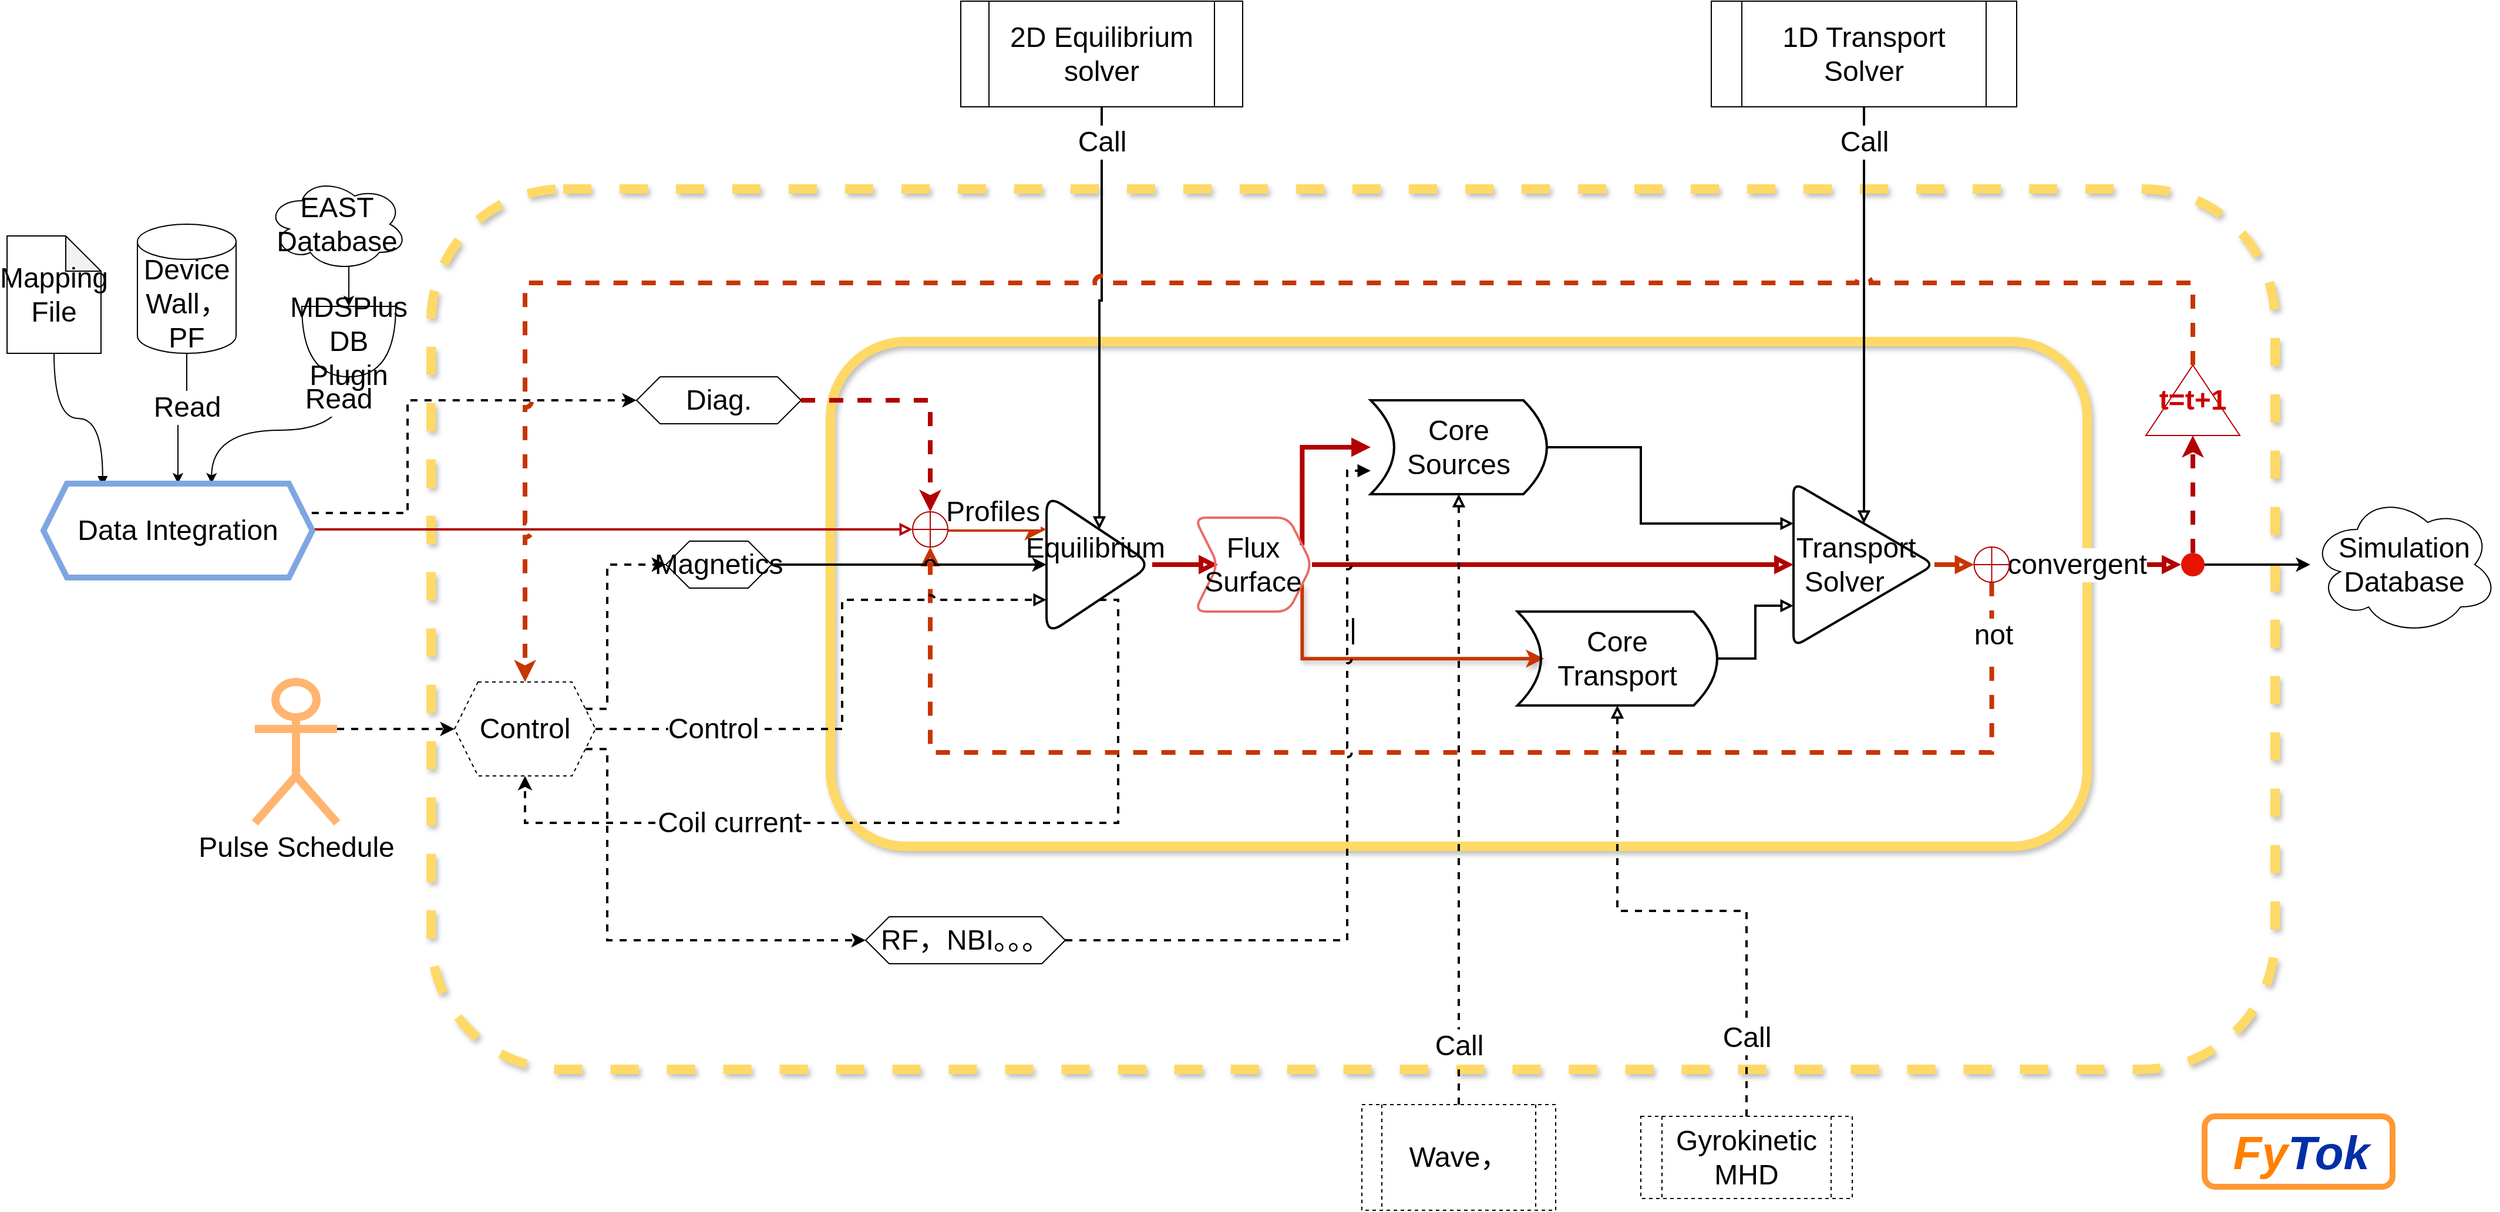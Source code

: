 <mxfile>
    <diagram id="THuYh-ym8cFt9KJ00TGt" name="Page-1">
        <mxGraphModel dx="2039" dy="1956" grid="1" gridSize="10" guides="1" tooltips="1" connect="1" arrows="1" fold="1" page="1" pageScale="1" pageWidth="850" pageHeight="1100" math="0" shadow="0">
            <root>
                <mxCell id="0"/>
                <mxCell id="1" parent="0"/>
                <mxCell id="L_pBXImfrmdXrkmZ3-33-18" value="|" style="rounded=1;whiteSpace=wrap;html=1;shadow=1;sketch=0;strokeWidth=8;fillColor=none;strokeColor=#FFD966;dashed=1;fontSize=24;" parent="1" vertex="1">
                    <mxGeometry x="20" width="1570" height="750" as="geometry"/>
                </mxCell>
                <mxCell id="cIkYoaAPw058XxT0Uyvx-30" value="" style="rounded=1;whiteSpace=wrap;html=1;shadow=1;sketch=0;strokeWidth=8;fillColor=none;strokeColor=#FFD966;fontSize=24;" parent="1" vertex="1">
                    <mxGeometry x="360" y="130" width="1070" height="430" as="geometry"/>
                </mxCell>
                <mxCell id="5greAeXIB-viJ6H0r06e-43" style="edgeStyle=orthogonalEdgeStyle;rounded=0;jumpStyle=arc;orthogonalLoop=1;jettySize=auto;html=1;exitX=1;exitY=0.75;exitDx=0;exitDy=0;shadow=1;startArrow=none;startFill=0;strokeWidth=3;fontSize=24;fillColor=#fa6800;strokeColor=#C73500;entryX=0.867;entryY=0.499;entryDx=0;entryDy=0;entryPerimeter=0;" parent="1" source="cIkYoaAPw058XxT0Uyvx-26" target="cIkYoaAPw058XxT0Uyvx-54" edge="1">
                    <mxGeometry relative="1" as="geometry">
                        <mxPoint x="810" y="330" as="sourcePoint"/>
                        <mxPoint x="890" y="401" as="targetPoint"/>
                        <Array as="points">
                            <mxPoint x="762" y="336"/>
                            <mxPoint x="762" y="400"/>
                        </Array>
                    </mxGeometry>
                </mxCell>
                <mxCell id="cIkYoaAPw058XxT0Uyvx-34" style="edgeStyle=orthogonalEdgeStyle;rounded=0;orthogonalLoop=1;jettySize=auto;html=1;exitX=1;exitY=0.5;exitDx=0;exitDy=0;entryX=0;entryY=0.5;entryDx=0;entryDy=0;endArrow=block;endFill=0;strokeWidth=2;fillColor=#e51400;strokeColor=#B20000;fontSize=24;" parent="1" source="cIkYoaAPw058XxT0Uyvx-13" target="5greAeXIB-viJ6H0r06e-1" edge="1">
                    <mxGeometry relative="1" as="geometry">
                        <mxPoint x="495.0" y="320" as="targetPoint"/>
                        <Array as="points">
                            <mxPoint x="10" y="290"/>
                            <mxPoint x="10" y="290"/>
                        </Array>
                    </mxGeometry>
                </mxCell>
                <mxCell id="cIkYoaAPw058XxT0Uyvx-10" style="edgeStyle=orthogonalEdgeStyle;rounded=0;orthogonalLoop=1;jettySize=auto;html=1;exitX=0.5;exitY=1;exitDx=0;exitDy=0;exitPerimeter=0;entryX=0.5;entryY=0;entryDx=0;entryDy=0;fontSize=24;" parent="1" source="cIkYoaAPw058XxT0Uyvx-1" target="cIkYoaAPw058XxT0Uyvx-13" edge="1">
                    <mxGeometry relative="1" as="geometry">
                        <mxPoint x="-196" y="250" as="targetPoint"/>
                    </mxGeometry>
                </mxCell>
                <mxCell id="cIkYoaAPw058XxT0Uyvx-20" value="Read" style="edgeLabel;html=1;align=center;verticalAlign=middle;resizable=0;points=[];fontSize=24;" parent="cIkYoaAPw058XxT0Uyvx-10" vertex="1" connectable="0">
                    <mxGeometry x="-0.3" relative="1" as="geometry">
                        <mxPoint y="4.71" as="offset"/>
                    </mxGeometry>
                </mxCell>
                <mxCell id="cIkYoaAPw058XxT0Uyvx-1" value="Device&lt;br style=&quot;font-size: 24px;&quot;&gt;Wall，PF" style="shape=cylinder3;whiteSpace=wrap;html=1;boundedLbl=1;backgroundOutline=1;size=15;fontSize=24;" parent="1" vertex="1">
                    <mxGeometry x="-230" y="30" width="84" height="110" as="geometry"/>
                </mxCell>
                <mxCell id="cIkYoaAPw058XxT0Uyvx-11" style="edgeStyle=orthogonalEdgeStyle;rounded=0;orthogonalLoop=1;jettySize=auto;html=1;exitX=0.55;exitY=0.95;exitDx=0;exitDy=0;exitPerimeter=0;entryX=0;entryY=0.5;entryDx=0;entryDy=0;entryPerimeter=0;fontSize=24;" parent="1" source="L_pBXImfrmdXrkmZ3-33-9" target="cIkYoaAPw058XxT0Uyvx-4" edge="1">
                    <mxGeometry relative="1" as="geometry">
                        <mxPoint x="-50" y="60" as="sourcePoint"/>
                    </mxGeometry>
                </mxCell>
                <mxCell id="cIkYoaAPw058XxT0Uyvx-9" style="edgeStyle=orthogonalEdgeStyle;rounded=0;orthogonalLoop=1;jettySize=auto;html=1;exitX=0.5;exitY=1;exitDx=0;exitDy=0;exitPerimeter=0;entryX=0.22;entryY=0.027;entryDx=0;entryDy=0;endArrow=block;endFill=1;startArrow=none;startFill=0;entryPerimeter=0;curved=1;fontSize=24;" parent="1" source="cIkYoaAPw058XxT0Uyvx-3" target="cIkYoaAPw058XxT0Uyvx-13" edge="1">
                    <mxGeometry relative="1" as="geometry">
                        <mxPoint x="-243.5" y="250" as="targetPoint"/>
                    </mxGeometry>
                </mxCell>
                <mxCell id="cIkYoaAPw058XxT0Uyvx-3" value="Mapping File" style="shape=note;whiteSpace=wrap;html=1;backgroundOutline=1;darkOpacity=0.05;fontSize=24;" parent="1" vertex="1">
                    <mxGeometry x="-341" y="40" width="80" height="100" as="geometry"/>
                </mxCell>
                <mxCell id="cIkYoaAPw058XxT0Uyvx-12" style="edgeStyle=orthogonalEdgeStyle;rounded=0;orthogonalLoop=1;jettySize=auto;html=1;exitX=1;exitY=0.5;exitDx=0;exitDy=0;exitPerimeter=0;entryX=0.625;entryY=0;entryDx=0;entryDy=0;curved=1;fontSize=24;" parent="1" source="cIkYoaAPw058XxT0Uyvx-4" target="cIkYoaAPw058XxT0Uyvx-13" edge="1">
                    <mxGeometry relative="1" as="geometry">
                        <mxPoint x="-148.5" y="250" as="targetPoint"/>
                    </mxGeometry>
                </mxCell>
                <mxCell id="cIkYoaAPw058XxT0Uyvx-19" value="Read" style="edgeLabel;html=1;align=center;verticalAlign=middle;resizable=0;points=[];fontSize=24;" parent="cIkYoaAPw058XxT0Uyvx-12" vertex="1" connectable="0">
                    <mxGeometry x="-0.469" relative="1" as="geometry">
                        <mxPoint x="-0.05" y="-27.06" as="offset"/>
                    </mxGeometry>
                </mxCell>
                <mxCell id="cIkYoaAPw058XxT0Uyvx-4" value="MDSPlus DB &lt;br style=&quot;font-size: 24px;&quot;&gt;Plugin" style="shape=or;whiteSpace=wrap;html=1;rotation=0;direction=south;fontSize=24;" parent="1" vertex="1">
                    <mxGeometry x="-90" y="100" width="80" height="60" as="geometry"/>
                </mxCell>
                <mxCell id="L_pBXImfrmdXrkmZ3-33-17" style="edgeStyle=orthogonalEdgeStyle;rounded=0;orthogonalLoop=1;jettySize=auto;html=1;exitX=1;exitY=0.25;exitDx=0;exitDy=0;entryX=0;entryY=0.5;entryDx=0;entryDy=0;strokeWidth=2;dashed=1;fontSize=24;" parent="1" source="cIkYoaAPw058XxT0Uyvx-13" target="L_pBXImfrmdXrkmZ3-33-15" edge="1">
                    <mxGeometry relative="1" as="geometry">
                        <Array as="points">
                            <mxPoint y="276"/>
                            <mxPoint y="180"/>
                        </Array>
                    </mxGeometry>
                </mxCell>
                <mxCell id="cIkYoaAPw058XxT0Uyvx-13" value="&lt;span style=&quot;font-size: 24px;&quot;&gt;Data Integration&lt;br style=&quot;font-size: 24px;&quot;&gt;&lt;/span&gt;" style="shape=hexagon;perimeter=hexagonPerimeter2;whiteSpace=wrap;html=1;fixedSize=1;fillColor=none;strokeColor=#7EA6E0;strokeWidth=5;fontSize=24;" parent="1" vertex="1">
                    <mxGeometry x="-310" y="251" width="229" height="80" as="geometry"/>
                </mxCell>
                <mxCell id="cIkYoaAPw058XxT0Uyvx-35" style="edgeStyle=orthogonalEdgeStyle;rounded=0;orthogonalLoop=1;jettySize=auto;html=1;exitX=1;exitY=0.5;exitDx=0;exitDy=0;entryX=0;entryY=0.5;entryDx=0;entryDy=0;endArrow=block;endFill=0;strokeWidth=4;fillColor=#e51400;strokeColor=#B20000;fontSize=24;" parent="1" source="cIkYoaAPw058XxT0Uyvx-15" target="cIkYoaAPw058XxT0Uyvx-26" edge="1">
                    <mxGeometry relative="1" as="geometry">
                        <Array as="points">
                            <mxPoint x="670" y="320"/>
                            <mxPoint x="670" y="320"/>
                        </Array>
                    </mxGeometry>
                </mxCell>
                <mxCell id="5greAeXIB-viJ6H0r06e-36" style="edgeStyle=orthogonalEdgeStyle;rounded=0;orthogonalLoop=1;jettySize=auto;html=1;exitX=0.5;exitY=1;exitDx=0;exitDy=0;entryX=0.5;entryY=1;entryDx=0;entryDy=0;strokeWidth=2;dashed=1;fontSize=24;" parent="1" source="cIkYoaAPw058XxT0Uyvx-15" target="5greAeXIB-viJ6H0r06e-24" edge="1">
                    <mxGeometry relative="1" as="geometry">
                        <Array as="points">
                            <mxPoint x="605" y="540"/>
                            <mxPoint x="100" y="540"/>
                        </Array>
                    </mxGeometry>
                </mxCell>
                <mxCell id="5greAeXIB-viJ6H0r06e-37" value="Coil current" style="edgeLabel;html=1;align=center;verticalAlign=middle;resizable=0;points=[];fontSize=24;" parent="5greAeXIB-viJ6H0r06e-36" vertex="1" connectable="0">
                    <mxGeometry x="0.001" y="5" relative="1" as="geometry">
                        <mxPoint x="-161.67" y="-5" as="offset"/>
                    </mxGeometry>
                </mxCell>
                <mxCell id="cIkYoaAPw058XxT0Uyvx-15" value="&lt;font style=&quot;font-size: 24px;&quot;&gt;Equilibrium&amp;nbsp; &amp;nbsp;&lt;/font&gt;" style="triangle;whiteSpace=wrap;html=1;rounded=1;sketch=0;shadow=0;fillColor=none;strokeWidth=2;arcSize=32;fontSize=24;" parent="1" vertex="1">
                    <mxGeometry x="544" y="260" width="90" height="120" as="geometry"/>
                </mxCell>
                <mxCell id="cIkYoaAPw058XxT0Uyvx-18" value="Call" style="edgeStyle=orthogonalEdgeStyle;rounded=0;orthogonalLoop=1;jettySize=auto;html=1;exitX=0.5;exitY=1;exitDx=0;exitDy=0;endArrow=block;endFill=0;strokeWidth=2;fontSize=24;" parent="1" source="cIkYoaAPw058XxT0Uyvx-17" target="cIkYoaAPw058XxT0Uyvx-15" edge="1">
                    <mxGeometry x="-0.833" relative="1" as="geometry">
                        <mxPoint as="offset"/>
                    </mxGeometry>
                </mxCell>
                <mxCell id="cIkYoaAPw058XxT0Uyvx-17" value="&lt;font style=&quot;font-size: 24px;&quot;&gt;2D Equilibrium solver&lt;/font&gt;" style="shape=process;whiteSpace=wrap;html=1;backgroundOutline=1;fontSize=24;" parent="1" vertex="1">
                    <mxGeometry x="471" y="-160" width="240" height="90" as="geometry"/>
                </mxCell>
                <mxCell id="cIkYoaAPw058XxT0Uyvx-37" style="edgeStyle=orthogonalEdgeStyle;rounded=0;orthogonalLoop=1;jettySize=auto;html=1;exitX=1;exitY=0.5;exitDx=0;exitDy=0;endArrow=block;endFill=0;strokeWidth=4;entryX=0;entryY=0.5;entryDx=0;entryDy=0;fillColor=#fa6800;strokeColor=#C73500;fontSize=24;" parent="1" source="cIkYoaAPw058XxT0Uyvx-25" target="5greAeXIB-viJ6H0r06e-4" edge="1">
                    <mxGeometry relative="1" as="geometry">
                        <mxPoint x="1324.6" y="320" as="targetPoint"/>
                    </mxGeometry>
                </mxCell>
                <mxCell id="cIkYoaAPw058XxT0Uyvx-25" value="&lt;div style=&quot;text-align: left; font-size: 24px;&quot;&gt;&lt;span style=&quot;background-color: initial; font-size: 24px;&quot;&gt;Transport&amp;nbsp;&amp;nbsp;&lt;/span&gt;&lt;/div&gt;&lt;font style=&quot;font-size: 24px;&quot;&gt;Solver&amp;nbsp; &amp;nbsp; &amp;nbsp;&lt;/font&gt;" style="triangle;whiteSpace=wrap;html=1;rounded=1;sketch=0;shadow=0;strokeWidth=2;fillColor=none;fontSize=24;" parent="1" vertex="1">
                    <mxGeometry x="1180" y="250" width="120" height="140" as="geometry"/>
                </mxCell>
                <mxCell id="cIkYoaAPw058XxT0Uyvx-36" style="edgeStyle=orthogonalEdgeStyle;rounded=0;orthogonalLoop=1;jettySize=auto;html=1;exitX=1;exitY=0.5;exitDx=0;exitDy=0;endArrow=block;endFill=0;strokeWidth=4;entryX=0;entryY=0.5;entryDx=0;entryDy=0;fillColor=#e51400;strokeColor=#B20000;fontSize=24;" parent="1" source="cIkYoaAPw058XxT0Uyvx-26" target="cIkYoaAPw058XxT0Uyvx-25" edge="1">
                    <mxGeometry relative="1" as="geometry">
                        <mxPoint x="1040" y="300" as="targetPoint"/>
                        <mxPoint x="820" y="320" as="sourcePoint"/>
                    </mxGeometry>
                </mxCell>
                <mxCell id="cIkYoaAPw058XxT0Uyvx-51" style="edgeStyle=orthogonalEdgeStyle;rounded=0;orthogonalLoop=1;jettySize=auto;html=1;endArrow=block;endFill=1;strokeWidth=4;fontSize=24;entryX=0;entryY=0.5;entryDx=0;entryDy=0;exitX=1;exitY=0.25;exitDx=0;exitDy=0;fillColor=#e51400;strokeColor=#B20000;" parent="1" source="cIkYoaAPw058XxT0Uyvx-26" target="cIkYoaAPw058XxT0Uyvx-48" edge="1">
                    <mxGeometry relative="1" as="geometry">
                        <mxPoint x="780" y="260" as="sourcePoint"/>
                        <mxPoint x="800" y="370" as="targetPoint"/>
                        <Array as="points">
                            <mxPoint x="762" y="220"/>
                        </Array>
                    </mxGeometry>
                </mxCell>
                <mxCell id="cIkYoaAPw058XxT0Uyvx-26" value="Flux&lt;br style=&quot;font-size: 24px;&quot;&gt;Surface" style="shape=step;perimeter=stepPerimeter;whiteSpace=wrap;html=1;fixedSize=1;rounded=1;shadow=0;sketch=0;fillColor=none;strokeWidth=2;fontSize=24;strokeColor=#EA6B66;" parent="1" vertex="1">
                    <mxGeometry x="670" y="280" width="100" height="80" as="geometry"/>
                </mxCell>
                <mxCell id="cIkYoaAPw058XxT0Uyvx-42" style="edgeStyle=orthogonalEdgeStyle;rounded=0;orthogonalLoop=1;jettySize=auto;html=1;exitX=0.5;exitY=1;exitDx=0;exitDy=0;entryX=0.5;entryY=1;entryDx=0;entryDy=0;endArrow=block;endFill=0;strokeWidth=4;fillColor=#fa6800;strokeColor=#C73500;dashed=1;fontSize=24;" parent="1" source="5greAeXIB-viJ6H0r06e-4" target="5greAeXIB-viJ6H0r06e-1" edge="1">
                    <mxGeometry relative="1" as="geometry">
                        <Array as="points">
                            <mxPoint x="1349" y="480"/>
                            <mxPoint x="445" y="480"/>
                        </Array>
                        <mxPoint x="1348.75" y="301.25" as="sourcePoint"/>
                        <mxPoint x="513.75" y="301.25" as="targetPoint"/>
                    </mxGeometry>
                </mxCell>
                <mxCell id="cIkYoaAPw058XxT0Uyvx-45" value="not" style="edgeLabel;html=1;align=center;verticalAlign=middle;resizable=0;points=[];fontSize=24;" parent="cIkYoaAPw058XxT0Uyvx-42" vertex="1" connectable="0">
                    <mxGeometry x="0.153" y="5" relative="1" as="geometry">
                        <mxPoint x="561" y="-105" as="offset"/>
                    </mxGeometry>
                </mxCell>
                <mxCell id="cIkYoaAPw058XxT0Uyvx-44" style="edgeStyle=orthogonalEdgeStyle;rounded=0;orthogonalLoop=1;jettySize=auto;html=1;exitX=1;exitY=0.5;exitDx=0;exitDy=0;endArrow=block;endFill=0;strokeWidth=4;entryX=0;entryY=0.5;entryDx=0;entryDy=0;fillColor=#e51400;strokeColor=#B20000;fontSize=24;" parent="1" source="5greAeXIB-viJ6H0r06e-4" target="5greAeXIB-viJ6H0r06e-15" edge="1">
                    <mxGeometry relative="1" as="geometry">
                        <mxPoint x="1490" y="320" as="targetPoint"/>
                        <mxPoint x="1367.5" y="320" as="sourcePoint"/>
                    </mxGeometry>
                </mxCell>
                <mxCell id="cIkYoaAPw058XxT0Uyvx-46" value="convergent" style="edgeLabel;html=1;align=center;verticalAlign=middle;resizable=0;points=[];fontSize=24;" parent="cIkYoaAPw058XxT0Uyvx-44" vertex="1" connectable="0">
                    <mxGeometry x="-0.227" y="-1" relative="1" as="geometry">
                        <mxPoint y="-1" as="offset"/>
                    </mxGeometry>
                </mxCell>
                <mxCell id="cIkYoaAPw058XxT0Uyvx-47" value="Wave，" style="shape=process;whiteSpace=wrap;html=1;backgroundOutline=1;dashed=1;fontSize=24;" parent="1" vertex="1">
                    <mxGeometry x="812.5" y="780" width="165" height="90" as="geometry"/>
                </mxCell>
                <mxCell id="cIkYoaAPw058XxT0Uyvx-53" style="edgeStyle=orthogonalEdgeStyle;rounded=0;orthogonalLoop=1;jettySize=auto;html=1;exitX=1;exitY=0.5;exitDx=0;exitDy=0;entryX=0;entryY=0.25;entryDx=0;entryDy=0;endArrow=block;endFill=0;strokeWidth=2;fontSize=24;" parent="1" source="cIkYoaAPw058XxT0Uyvx-48" target="cIkYoaAPw058XxT0Uyvx-25" edge="1">
                    <mxGeometry relative="1" as="geometry">
                        <Array as="points">
                            <mxPoint x="1050" y="220"/>
                            <mxPoint x="1050" y="285"/>
                        </Array>
                    </mxGeometry>
                </mxCell>
                <mxCell id="cIkYoaAPw058XxT0Uyvx-48" value="Core&lt;br style=&quot;font-size: 24px;&quot;&gt;Sources" style="shape=dataStorage;whiteSpace=wrap;html=1;fixedSize=1;rounded=1;shadow=0;sketch=0;strokeColor=#000000;strokeWidth=2;fontSize=24;rotation=0;fillColor=none;flipV=1;flipH=1;" parent="1" vertex="1">
                    <mxGeometry x="820" y="180" width="150" height="80" as="geometry"/>
                </mxCell>
                <mxCell id="cIkYoaAPw058XxT0Uyvx-56" style="edgeStyle=orthogonalEdgeStyle;rounded=0;orthogonalLoop=1;jettySize=auto;html=1;exitX=1;exitY=0.5;exitDx=0;exitDy=0;entryX=0;entryY=0.75;entryDx=0;entryDy=0;endArrow=block;endFill=0;strokeWidth=2;fontSize=24;" parent="1" source="cIkYoaAPw058XxT0Uyvx-54" target="cIkYoaAPw058XxT0Uyvx-25" edge="1">
                    <mxGeometry relative="1" as="geometry"/>
                </mxCell>
                <mxCell id="cIkYoaAPw058XxT0Uyvx-54" value="Core&lt;br style=&quot;font-size: 24px;&quot;&gt;Transport" style="shape=dataStorage;whiteSpace=wrap;html=1;fixedSize=1;rounded=1;shadow=0;sketch=0;strokeColor=#000000;strokeWidth=2;fontSize=24;rotation=0;fillColor=none;flipV=1;flipH=1;" parent="1" vertex="1">
                    <mxGeometry x="945" y="360" width="170" height="80" as="geometry"/>
                </mxCell>
                <mxCell id="cIkYoaAPw058XxT0Uyvx-57" value="Gyrokinetic&lt;br style=&quot;font-size: 24px;&quot;&gt;MHD" style="shape=process;whiteSpace=wrap;html=1;backgroundOutline=1;dashed=1;fontSize=24;" parent="1" vertex="1">
                    <mxGeometry x="1050" y="790" width="180" height="70" as="geometry"/>
                </mxCell>
                <mxCell id="cIkYoaAPw058XxT0Uyvx-63" style="edgeStyle=orthogonalEdgeStyle;rounded=0;orthogonalLoop=1;jettySize=auto;html=1;endArrow=block;endFill=0;strokeWidth=2;fontSize=24;" parent="1" source="cIkYoaAPw058XxT0Uyvx-58" target="cIkYoaAPw058XxT0Uyvx-25" edge="1">
                    <mxGeometry relative="1" as="geometry"/>
                </mxCell>
                <mxCell id="cIkYoaAPw058XxT0Uyvx-64" value="Call" style="edgeLabel;html=1;align=center;verticalAlign=middle;resizable=0;points=[];fontSize=24;" parent="cIkYoaAPw058XxT0Uyvx-63" vertex="1" connectable="0">
                    <mxGeometry x="-0.263" y="-2" relative="1" as="geometry">
                        <mxPoint x="2" y="-101.43" as="offset"/>
                    </mxGeometry>
                </mxCell>
                <mxCell id="cIkYoaAPw058XxT0Uyvx-58" value="&lt;font style=&quot;font-size: 24px;&quot;&gt;1D Transport Solver&lt;/font&gt;" style="shape=process;whiteSpace=wrap;html=1;backgroundOutline=1;fontSize=24;" parent="1" vertex="1">
                    <mxGeometry x="1110" y="-160" width="260" height="90" as="geometry"/>
                </mxCell>
                <mxCell id="cIkYoaAPw058XxT0Uyvx-59" value="Call" style="edgeStyle=orthogonalEdgeStyle;rounded=0;orthogonalLoop=1;jettySize=auto;html=1;exitX=0.5;exitY=0;exitDx=0;exitDy=0;endArrow=block;endFill=0;dashed=1;strokeWidth=2;fontSize=24;entryX=0.5;entryY=1;entryDx=0;entryDy=0;" parent="1" source="cIkYoaAPw058XxT0Uyvx-47" target="cIkYoaAPw058XxT0Uyvx-48" edge="1">
                    <mxGeometry x="-0.808" relative="1" as="geometry">
                        <mxPoint x="880" y="540" as="sourcePoint"/>
                        <mxPoint x="880" y="320" as="targetPoint"/>
                        <mxPoint as="offset"/>
                        <Array as="points">
                            <mxPoint x="895" y="510"/>
                            <mxPoint x="895" y="510"/>
                        </Array>
                    </mxGeometry>
                </mxCell>
                <mxCell id="cIkYoaAPw058XxT0Uyvx-60" value="Call" style="edgeStyle=orthogonalEdgeStyle;rounded=0;orthogonalLoop=1;jettySize=auto;html=1;exitX=0.5;exitY=0;exitDx=0;exitDy=0;endArrow=block;endFill=0;dashed=1;strokeWidth=2;entryX=0.5;entryY=1;entryDx=0;entryDy=0;fontSize=24;" parent="1" source="cIkYoaAPw058XxT0Uyvx-57" target="cIkYoaAPw058XxT0Uyvx-54" edge="1">
                    <mxGeometry x="-0.706" relative="1" as="geometry">
                        <mxPoint x="1054.5" y="570" as="sourcePoint"/>
                        <mxPoint x="1054.5" y="260" as="targetPoint"/>
                        <mxPoint as="offset"/>
                    </mxGeometry>
                </mxCell>
                <mxCell id="cIkYoaAPw058XxT0Uyvx-73" style="edgeStyle=orthogonalEdgeStyle;rounded=0;orthogonalLoop=1;jettySize=auto;html=1;exitX=1;exitY=0.5;exitDx=0;exitDy=0;entryX=0;entryY=0.75;entryDx=0;entryDy=0;startArrow=none;startFill=0;endArrow=block;endFill=0;strokeWidth=2;fontSize=24;fontColor=#7EA6E0;jumpStyle=arc;dashed=1;" parent="1" source="5greAeXIB-viJ6H0r06e-24" target="cIkYoaAPw058XxT0Uyvx-15" edge="1">
                    <mxGeometry relative="1" as="geometry">
                        <mxPoint x="300" y="500" as="sourcePoint"/>
                        <Array as="points">
                            <mxPoint x="370" y="460"/>
                            <mxPoint x="370" y="350"/>
                        </Array>
                        <mxPoint x="315" y="390" as="targetPoint"/>
                    </mxGeometry>
                </mxCell>
                <mxCell id="cIkYoaAPw058XxT0Uyvx-75" value="&lt;font style=&quot;font-size: 24px;&quot; color=&quot;#000000&quot;&gt;Control&lt;/font&gt;" style="edgeLabel;html=1;align=center;verticalAlign=middle;resizable=0;points=[];fontSize=24;fontColor=#7EA6E0;" parent="cIkYoaAPw058XxT0Uyvx-73" vertex="1" connectable="0">
                    <mxGeometry x="-0.369" y="-1" relative="1" as="geometry">
                        <mxPoint x="-56.67" y="-1" as="offset"/>
                    </mxGeometry>
                </mxCell>
                <mxCell id="cIkYoaAPw058XxT0Uyvx-74" value="&lt;span style=&quot;color: rgb(0, 0, 0); font-size: 24px;&quot;&gt;Pulse Schedule&lt;/span&gt;" style="shape=umlActor;verticalLabelPosition=bottom;verticalAlign=top;html=1;outlineConnect=0;rounded=1;shadow=0;sketch=0;strokeWidth=7;fillColor=none;fontSize=24;fontColor=#7EA6E0;strokeColor=#FFB570;" parent="1" vertex="1">
                    <mxGeometry x="-130" y="420" width="70" height="120" as="geometry"/>
                </mxCell>
                <mxCell id="5greAeXIB-viJ6H0r06e-27" style="edgeStyle=orthogonalEdgeStyle;rounded=0;orthogonalLoop=1;jettySize=auto;html=1;exitX=1;exitY=0.5;exitDx=0;exitDy=0;entryX=0;entryY=0.25;entryDx=0;entryDy=0;strokeWidth=4;fillColor=#fa6800;strokeColor=#C73500;fontSize=24;" parent="1" source="5greAeXIB-viJ6H0r06e-1" target="cIkYoaAPw058XxT0Uyvx-15" edge="1">
                    <mxGeometry relative="1" as="geometry"/>
                </mxCell>
                <mxCell id="5greAeXIB-viJ6H0r06e-28" value="&lt;font style=&quot;font-size: 24px;&quot;&gt;Profiles&lt;/font&gt;" style="edgeLabel;html=1;align=center;verticalAlign=middle;resizable=0;points=[];fontSize=24;" parent="5greAeXIB-viJ6H0r06e-27" vertex="1" connectable="0">
                    <mxGeometry x="-0.244" relative="1" as="geometry">
                        <mxPoint x="6" y="-15" as="offset"/>
                    </mxGeometry>
                </mxCell>
                <mxCell id="5greAeXIB-viJ6H0r06e-1" value="" style="shape=orEllipse;perimeter=ellipsePerimeter;whiteSpace=wrap;html=1;backgroundOutline=1;strokeColor=#B20000;fontColor=#ffffff;fillColor=none;fontSize=24;" parent="1" vertex="1">
                    <mxGeometry x="430" y="275" width="30" height="30" as="geometry"/>
                </mxCell>
                <mxCell id="5greAeXIB-viJ6H0r06e-4" value="" style="shape=orEllipse;perimeter=ellipsePerimeter;whiteSpace=wrap;html=1;backgroundOutline=1;strokeColor=#B20000;fontColor=#ffffff;fillColor=none;fontSize=24;" parent="1" vertex="1">
                    <mxGeometry x="1333.75" y="305" width="30" height="30" as="geometry"/>
                </mxCell>
                <mxCell id="5greAeXIB-viJ6H0r06e-19" value="" style="edgeStyle=orthogonalEdgeStyle;rounded=0;orthogonalLoop=1;jettySize=auto;html=1;strokeWidth=2;entryX=0;entryY=0.5;entryDx=0;entryDy=0;entryPerimeter=0;fontSize=24;" parent="1" source="5greAeXIB-viJ6H0r06e-15" target="L_pBXImfrmdXrkmZ3-33-8" edge="1">
                    <mxGeometry relative="1" as="geometry">
                        <mxPoint x="1610" y="320" as="targetPoint"/>
                    </mxGeometry>
                </mxCell>
                <mxCell id="L_pBXImfrmdXrkmZ3-33-7" style="edgeStyle=orthogonalEdgeStyle;rounded=0;orthogonalLoop=1;jettySize=auto;html=1;exitX=0.5;exitY=0;exitDx=0;exitDy=0;entryX=0;entryY=0.5;entryDx=0;entryDy=0;fillColor=#e51400;strokeColor=#B20000;strokeWidth=4;dashed=1;fontSize=24;" parent="1" source="5greAeXIB-viJ6H0r06e-15" target="L_pBXImfrmdXrkmZ3-33-3" edge="1">
                    <mxGeometry relative="1" as="geometry"/>
                </mxCell>
                <mxCell id="5greAeXIB-viJ6H0r06e-15" value="" style="ellipse;fillColor=#e51400;fontColor=#ffffff;strokeColor=none;fontSize=24;" parent="1" vertex="1">
                    <mxGeometry x="1510" y="310" width="20" height="20" as="geometry"/>
                </mxCell>
                <mxCell id="5greAeXIB-viJ6H0r06e-23" style="edgeStyle=orthogonalEdgeStyle;rounded=0;orthogonalLoop=1;jettySize=auto;html=1;exitX=1;exitY=0.333;exitDx=0;exitDy=0;strokeWidth=2;entryX=0;entryY=0.5;entryDx=0;entryDy=0;exitPerimeter=0;dashed=1;fontSize=24;" parent="1" source="cIkYoaAPw058XxT0Uyvx-74" target="5greAeXIB-viJ6H0r06e-24" edge="1">
                    <mxGeometry relative="1" as="geometry">
                        <mxPoint x="220" y="560" as="targetPoint"/>
                        <mxPoint x="60" y="440" as="sourcePoint"/>
                    </mxGeometry>
                </mxCell>
                <mxCell id="5greAeXIB-viJ6H0r06e-30" style="edgeStyle=orthogonalEdgeStyle;rounded=0;orthogonalLoop=1;jettySize=auto;html=1;exitX=1;exitY=0.25;exitDx=0;exitDy=0;entryX=0;entryY=0.5;entryDx=0;entryDy=0;strokeWidth=2;dashed=1;fontSize=24;" parent="1" source="5greAeXIB-viJ6H0r06e-24" target="5greAeXIB-viJ6H0r06e-29" edge="1">
                    <mxGeometry relative="1" as="geometry">
                        <Array as="points">
                            <mxPoint x="170" y="443"/>
                            <mxPoint x="170" y="320"/>
                        </Array>
                    </mxGeometry>
                </mxCell>
                <mxCell id="5greAeXIB-viJ6H0r06e-34" style="edgeStyle=orthogonalEdgeStyle;rounded=0;orthogonalLoop=1;jettySize=auto;html=1;exitX=1;exitY=0.75;exitDx=0;exitDy=0;entryX=0;entryY=0.5;entryDx=0;entryDy=0;strokeWidth=2;dashed=1;fontSize=24;" parent="1" source="5greAeXIB-viJ6H0r06e-24" target="5greAeXIB-viJ6H0r06e-32" edge="1">
                    <mxGeometry relative="1" as="geometry">
                        <Array as="points">
                            <mxPoint x="170" y="477"/>
                            <mxPoint x="170" y="640"/>
                        </Array>
                    </mxGeometry>
                </mxCell>
                <mxCell id="5greAeXIB-viJ6H0r06e-24" value="&lt;font style=&quot;font-size: 24px;&quot;&gt;Control&lt;/font&gt;" style="shape=hexagon;perimeter=hexagonPerimeter2;whiteSpace=wrap;html=1;fixedSize=1;dashed=1;fontSize=24;" parent="1" vertex="1">
                    <mxGeometry x="40" y="420" width="120" height="80" as="geometry"/>
                </mxCell>
                <mxCell id="5greAeXIB-viJ6H0r06e-31" style="edgeStyle=orthogonalEdgeStyle;rounded=0;orthogonalLoop=1;jettySize=auto;html=1;exitX=1;exitY=0.5;exitDx=0;exitDy=0;entryX=0;entryY=0.5;entryDx=0;entryDy=0;strokeWidth=2;jumpStyle=arc;fontSize=24;" parent="1" source="5greAeXIB-viJ6H0r06e-29" target="cIkYoaAPw058XxT0Uyvx-15" edge="1">
                    <mxGeometry relative="1" as="geometry"/>
                </mxCell>
                <mxCell id="5greAeXIB-viJ6H0r06e-29" value="&lt;font style=&quot;font-size: 24px;&quot;&gt;Magnetics&lt;/font&gt;" style="shape=hexagon;perimeter=hexagonPerimeter2;whiteSpace=wrap;html=1;fixedSize=1;fontSize=24;" parent="1" vertex="1">
                    <mxGeometry x="220" y="300" width="90" height="40" as="geometry"/>
                </mxCell>
                <mxCell id="L_pBXImfrmdXrkmZ3-33-20" style="edgeStyle=orthogonalEdgeStyle;rounded=0;orthogonalLoop=1;jettySize=auto;html=1;exitX=1;exitY=0.5;exitDx=0;exitDy=0;entryX=0;entryY=0.75;entryDx=0;entryDy=0;endArrow=block;endFill=1;strokeColor=#000000;strokeWidth=2;jumpStyle=arc;dashed=1;fontSize=24;" parent="1" source="5greAeXIB-viJ6H0r06e-32" target="cIkYoaAPw058XxT0Uyvx-48" edge="1">
                    <mxGeometry relative="1" as="geometry">
                        <Array as="points">
                            <mxPoint x="800" y="640"/>
                            <mxPoint x="800" y="240"/>
                        </Array>
                    </mxGeometry>
                </mxCell>
                <mxCell id="5greAeXIB-viJ6H0r06e-32" value="&lt;font style=&quot;font-size: 24px;&quot;&gt;RF，NBI。。。&lt;/font&gt;" style="shape=hexagon;perimeter=hexagonPerimeter2;whiteSpace=wrap;html=1;fixedSize=1;fontSize=24;" parent="1" vertex="1">
                    <mxGeometry x="390" y="620" width="170" height="40" as="geometry"/>
                </mxCell>
                <mxCell id="L_pBXImfrmdXrkmZ3-33-3" value="&lt;font color=&quot;#cc0000&quot; style=&quot;font-size: 24px;&quot;&gt;&lt;b style=&quot;font-size: 24px;&quot;&gt;t=t+1&lt;/b&gt;&lt;/font&gt;" style="triangle;whiteSpace=wrap;html=1;direction=north;strokeColor=#B20000;fontColor=#ffffff;fillColor=none;fontSize=24;" parent="1" vertex="1">
                    <mxGeometry x="1480" y="150" width="80" height="60" as="geometry"/>
                </mxCell>
                <mxCell id="L_pBXImfrmdXrkmZ3-33-5" style="edgeStyle=orthogonalEdgeStyle;rounded=0;orthogonalLoop=1;jettySize=auto;html=1;exitX=1;exitY=0.5;exitDx=0;exitDy=0;strokeWidth=4;entryX=0.5;entryY=0;entryDx=0;entryDy=0;jumpStyle=arc;fillColor=#fa6800;strokeColor=#C73500;dashed=1;fontSize=24;" parent="1" source="L_pBXImfrmdXrkmZ3-33-3" target="5greAeXIB-viJ6H0r06e-24" edge="1">
                    <mxGeometry relative="1" as="geometry">
                        <mxPoint x="100" y="340" as="targetPoint"/>
                        <Array as="points">
                            <mxPoint x="1520" y="80"/>
                            <mxPoint x="100" y="80"/>
                        </Array>
                        <mxPoint x="1520" y="310" as="sourcePoint"/>
                    </mxGeometry>
                </mxCell>
                <mxCell id="L_pBXImfrmdXrkmZ3-33-8" value="&lt;span style=&quot;font-size: 24px;&quot;&gt;Simulation&lt;br style=&quot;font-size: 24px;&quot;&gt;Database&lt;/span&gt;" style="ellipse;shape=cloud;whiteSpace=wrap;html=1;fontFamily=Helvetica;fontSize=24;fontColor=#000000;align=center;strokeColor=#000000;" parent="1" vertex="1">
                    <mxGeometry x="1620" y="260" width="160" height="120" as="geometry"/>
                </mxCell>
                <mxCell id="L_pBXImfrmdXrkmZ3-33-9" value="EAST&lt;br style=&quot;font-size: 24px;&quot;&gt;Database" style="ellipse;shape=cloud;whiteSpace=wrap;html=1;fillColor=none;fontSize=24;" parent="1" vertex="1">
                    <mxGeometry x="-120" y="-10" width="120" height="80" as="geometry"/>
                </mxCell>
                <mxCell id="L_pBXImfrmdXrkmZ3-33-16" style="edgeStyle=orthogonalEdgeStyle;rounded=0;orthogonalLoop=1;jettySize=auto;html=1;exitX=1;exitY=0.5;exitDx=0;exitDy=0;entryX=0.5;entryY=0;entryDx=0;entryDy=0;strokeWidth=4;fillColor=#e51400;strokeColor=#B20000;dashed=1;fontSize=24;" parent="1" source="L_pBXImfrmdXrkmZ3-33-15" target="5greAeXIB-viJ6H0r06e-1" edge="1">
                    <mxGeometry relative="1" as="geometry"/>
                </mxCell>
                <mxCell id="L_pBXImfrmdXrkmZ3-33-15" value="&lt;font style=&quot;font-size: 24px;&quot;&gt;Diag.&lt;/font&gt;" style="shape=hexagon;perimeter=hexagonPerimeter2;whiteSpace=wrap;html=1;fixedSize=1;fontSize=24;" parent="1" vertex="1">
                    <mxGeometry x="195" y="160" width="140" height="40" as="geometry"/>
                </mxCell>
                <mxCell id="L_pBXImfrmdXrkmZ3-33-19" value="&lt;font color=&quot;#ff8000&quot;&gt;&amp;nbsp; Fy&lt;/font&gt;&lt;font color=&quot;#002fa7&quot;&gt;Tok&lt;/font&gt;" style="text;rounded=1;shadow=0;strokeColor=#FF9933;html=1;fontSize=40;verticalAlign=middle;fontStyle=3;strokeWidth=5;" parent="1" vertex="1">
                    <mxGeometry x="1530" y="790" width="160" height="60" as="geometry"/>
                </mxCell>
            </root>
        </mxGraphModel>
    </diagram>
</mxfile>